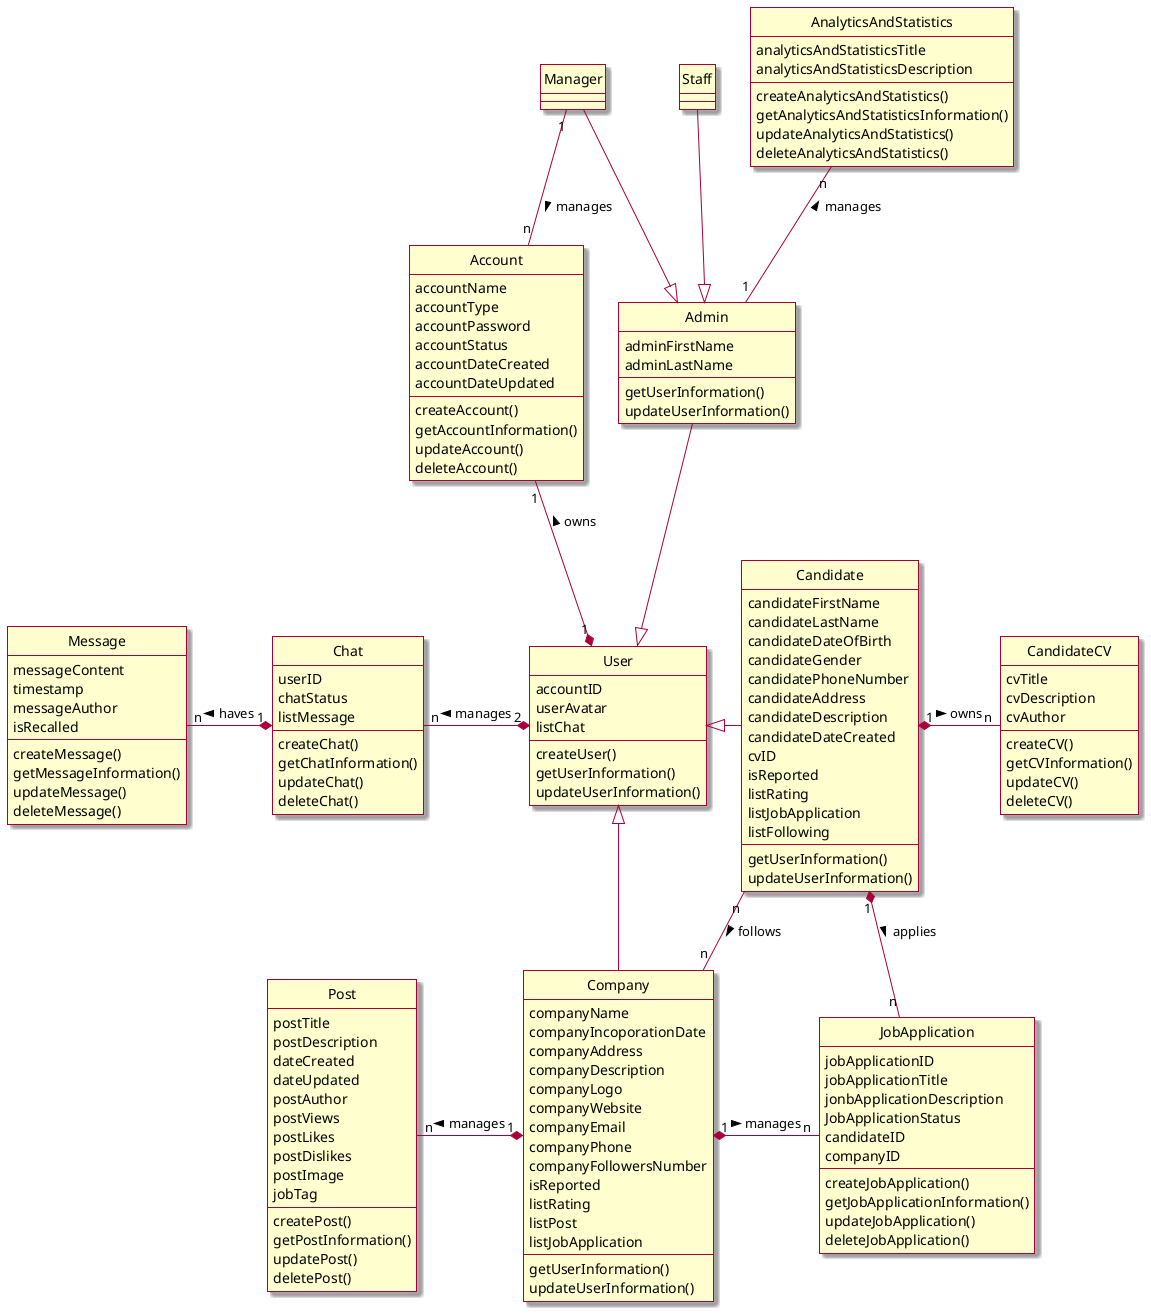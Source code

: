 @startuml ClassDiagram

hide circle
skin rose

class Account {
    accountName
    accountType
    accountPassword
    accountStatus
    accountDateCreated
    accountDateUpdated
    createAccount()
    getAccountInformation()
    updateAccount()
    deleteAccount()
}

class User {
    accountID
    userAvatar
    listChat
    createUser()
    getUserInformation()
    updateUserInformation()
}

class Admin {
    adminFirstName
    adminLastName
    getUserInformation()
    updateUserInformation()
}

class Candidate {
    candidateFirstName
    candidateLastName
    candidateDateOfBirth
    candidateGender
    candidatePhoneNumber
    candidateAddress
    candidateDescription
    candidateDateCreated
    cvID
    isReported
    listRating
    listJobApplication
    listFollowing
    getUserInformation()
    updateUserInformation()
}

class Company {
    companyName
    companyIncoporationDate
    companyAddress
    companyDescription
    companyLogo
    companyWebsite
    companyEmail
    companyPhone
    companyFollowersNumber
    isReported
    listRating
    listPost
    listJobApplication
    getUserInformation()
    updateUserInformation()
}

class Staff {

}

class Manager {

}

class Post {
    postTitle
    postDescription
    dateCreated
    dateUpdated
    postAuthor
    postViews
    postLikes
    postDislikes
    postImage
    jobTag
    createPost()
    getPostInformation()
    updatePost()
    deletePost()
}

class CandidateCV {
    cvTitle
    cvDescription
    cvAuthor
    createCV()
    getCVInformation()
    updateCV()
    deleteCV()
}

class JobApplication {
    jobApplicationID
    jobApplicationTitle
    jonbApplicationDescription
    JobApplicationStatus
    candidateID
    companyID
    createJobApplication()
    getJobApplicationInformation()
    updateJobApplication()
    deleteJobApplication()
}

class Chat {
    userID
    chatStatus
    listMessage
    createChat()
    getChatInformation()
    updateChat()
    deleteChat()
}

class Message {
    messageContent
    timestamp
    messageAuthor
    isRecalled
    createMessage()
    getMessageInformation()
    updateMessage()
    deleteMessage()
}

class AnalyticsAndStatistics {
    analyticsAndStatisticsTitle
    analyticsAndStatisticsDescription
    createAnalyticsAndStatistics()
    getAnalyticsAndStatisticsInformation()
    updateAnalyticsAndStatistics()
    deleteAnalyticsAndStatistics()
}

Account "1" --* "1" User: owns <
Admin --|> User
User <|-right- Candidate
User <|-- Company
Staff --|> Admin
Manager --|> Admin
AnalyticsAndStatistics "n" -- "1" Admin: manages <
Manager "1" -- "n" Account: manages >
Post "n" -right-* "1" Company: manages <
Chat "n" -right-* "2" User: manages <
Message "n" -right-* "1" Chat: haves <
CandidateCV "n" -left-* "1" Candidate: owns <
JobApplication "n" -left-* "1" Company: manages <
Candidate "n" -- "n" Company: follows >
Candidate "1" *-- "n" JobApplication: applies >

@enduml
